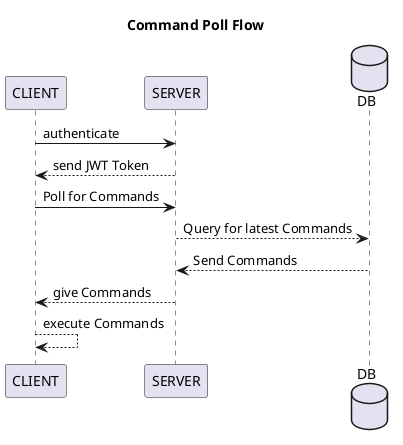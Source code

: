 'https://plantuml.com/de/sequence-diagram

@startuml
'header Command Poll Flow
title Command Poll Flow

participant  CLIENT
participant  SERVER
database DB

CLIENT -> SERVER: authenticate
SERVER --> CLIENT: send JWT Token


CLIENT -> SERVER: Poll for Commands
SERVER --> DB: Query for latest Commands
DB --> SERVER: Send Commands

CLIENT <-- SERVER: give Commands
CLIENT --> CLIENT: execute Commands
@enduml
